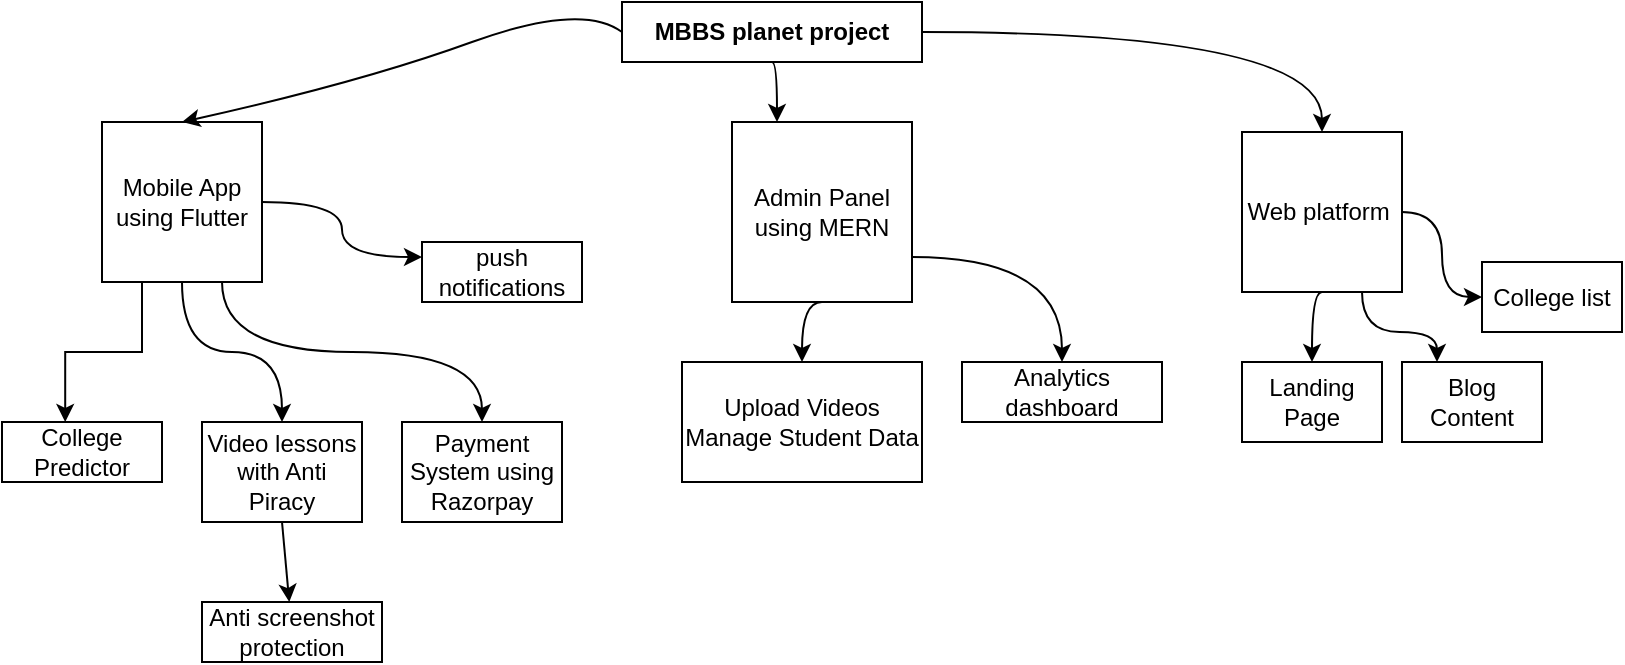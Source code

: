<mxfile version="26.2.3">
  <diagram name="Page-1" id="xn8T5w8NXt8w5Taosf5X">
    <mxGraphModel dx="1036" dy="570" grid="1" gridSize="10" guides="1" tooltips="1" connect="1" arrows="1" fold="1" page="1" pageScale="1" pageWidth="850" pageHeight="1100" math="0" shadow="0">
      <root>
        <mxCell id="0" />
        <mxCell id="1" parent="0" />
        <mxCell id="CNKJv2PwBz8OMkcllOrj-27" style="edgeStyle=orthogonalEdgeStyle;curved=1;rounded=0;orthogonalLoop=1;jettySize=auto;html=1;exitX=0.5;exitY=1;exitDx=0;exitDy=0;entryX=0.25;entryY=0;entryDx=0;entryDy=0;" edge="1" parent="1" source="CNKJv2PwBz8OMkcllOrj-1" target="CNKJv2PwBz8OMkcllOrj-24">
          <mxGeometry relative="1" as="geometry" />
        </mxCell>
        <mxCell id="CNKJv2PwBz8OMkcllOrj-31" style="edgeStyle=orthogonalEdgeStyle;curved=1;rounded=0;orthogonalLoop=1;jettySize=auto;html=1;exitX=1;exitY=0.5;exitDx=0;exitDy=0;entryX=0.5;entryY=0;entryDx=0;entryDy=0;" edge="1" parent="1" source="CNKJv2PwBz8OMkcllOrj-1" target="CNKJv2PwBz8OMkcllOrj-30">
          <mxGeometry relative="1" as="geometry" />
        </mxCell>
        <mxCell id="CNKJv2PwBz8OMkcllOrj-1" value="&lt;b&gt;MBBS planet project&lt;/b&gt;" style="rounded=0;whiteSpace=wrap;html=1;" vertex="1" parent="1">
          <mxGeometry x="330" y="20" width="150" height="30" as="geometry" />
        </mxCell>
        <mxCell id="CNKJv2PwBz8OMkcllOrj-18" style="edgeStyle=orthogonalEdgeStyle;curved=1;rounded=0;orthogonalLoop=1;jettySize=auto;html=1;entryX=0.5;entryY=0;entryDx=0;entryDy=0;" edge="1" parent="1" source="CNKJv2PwBz8OMkcllOrj-3" target="CNKJv2PwBz8OMkcllOrj-6">
          <mxGeometry relative="1" as="geometry" />
        </mxCell>
        <mxCell id="CNKJv2PwBz8OMkcllOrj-19" style="edgeStyle=orthogonalEdgeStyle;curved=1;rounded=0;orthogonalLoop=1;jettySize=auto;html=1;exitX=0.75;exitY=1;exitDx=0;exitDy=0;entryX=0.5;entryY=0;entryDx=0;entryDy=0;" edge="1" parent="1" source="CNKJv2PwBz8OMkcllOrj-3" target="CNKJv2PwBz8OMkcllOrj-7">
          <mxGeometry relative="1" as="geometry" />
        </mxCell>
        <mxCell id="CNKJv2PwBz8OMkcllOrj-21" style="edgeStyle=orthogonalEdgeStyle;curved=1;rounded=0;orthogonalLoop=1;jettySize=auto;html=1;exitX=1;exitY=0.5;exitDx=0;exitDy=0;entryX=0;entryY=0.25;entryDx=0;entryDy=0;" edge="1" parent="1" source="CNKJv2PwBz8OMkcllOrj-3" target="CNKJv2PwBz8OMkcllOrj-20">
          <mxGeometry relative="1" as="geometry" />
        </mxCell>
        <mxCell id="CNKJv2PwBz8OMkcllOrj-3" value="Mobile App using Flutter" style="whiteSpace=wrap;html=1;aspect=fixed;" vertex="1" parent="1">
          <mxGeometry x="70" y="80" width="80" height="80" as="geometry" />
        </mxCell>
        <mxCell id="CNKJv2PwBz8OMkcllOrj-4" value="" style="curved=1;endArrow=classic;html=1;rounded=0;exitX=0;exitY=0.5;exitDx=0;exitDy=0;entryX=0.5;entryY=0;entryDx=0;entryDy=0;" edge="1" parent="1" source="CNKJv2PwBz8OMkcllOrj-1" target="CNKJv2PwBz8OMkcllOrj-3">
          <mxGeometry width="50" height="50" relative="1" as="geometry">
            <mxPoint x="200" y="110" as="sourcePoint" />
            <mxPoint x="250" y="60" as="targetPoint" />
            <Array as="points">
              <mxPoint x="310" y="20" />
              <mxPoint x="200" y="60" />
            </Array>
          </mxGeometry>
        </mxCell>
        <mxCell id="CNKJv2PwBz8OMkcllOrj-5" value="College Predictor" style="rounded=0;whiteSpace=wrap;html=1;" vertex="1" parent="1">
          <mxGeometry x="20" y="230" width="80" height="30" as="geometry" />
        </mxCell>
        <mxCell id="CNKJv2PwBz8OMkcllOrj-23" style="edgeStyle=none;rounded=0;orthogonalLoop=1;jettySize=auto;html=1;exitX=0.5;exitY=1;exitDx=0;exitDy=0;" edge="1" parent="1" source="CNKJv2PwBz8OMkcllOrj-6" target="CNKJv2PwBz8OMkcllOrj-22">
          <mxGeometry relative="1" as="geometry" />
        </mxCell>
        <mxCell id="CNKJv2PwBz8OMkcllOrj-6" value="Video lessons with Anti Piracy" style="rounded=0;whiteSpace=wrap;html=1;" vertex="1" parent="1">
          <mxGeometry x="120" y="230" width="80" height="50" as="geometry" />
        </mxCell>
        <mxCell id="CNKJv2PwBz8OMkcllOrj-7" value="Payment System using Razorpay" style="rounded=0;whiteSpace=wrap;html=1;" vertex="1" parent="1">
          <mxGeometry x="220" y="230" width="80" height="50" as="geometry" />
        </mxCell>
        <mxCell id="CNKJv2PwBz8OMkcllOrj-17" style="edgeStyle=orthogonalEdgeStyle;rounded=0;orthogonalLoop=1;jettySize=auto;html=1;exitX=0.25;exitY=1;exitDx=0;exitDy=0;entryX=0.395;entryY=0;entryDx=0;entryDy=0;entryPerimeter=0;" edge="1" parent="1" source="CNKJv2PwBz8OMkcllOrj-3" target="CNKJv2PwBz8OMkcllOrj-5">
          <mxGeometry relative="1" as="geometry" />
        </mxCell>
        <mxCell id="CNKJv2PwBz8OMkcllOrj-20" value="push notifications" style="rounded=0;whiteSpace=wrap;html=1;" vertex="1" parent="1">
          <mxGeometry x="230" y="140" width="80" height="30" as="geometry" />
        </mxCell>
        <mxCell id="CNKJv2PwBz8OMkcllOrj-22" value="Anti screenshot protection" style="rounded=0;whiteSpace=wrap;html=1;" vertex="1" parent="1">
          <mxGeometry x="120" y="320" width="90" height="30" as="geometry" />
        </mxCell>
        <mxCell id="CNKJv2PwBz8OMkcllOrj-26" style="edgeStyle=orthogonalEdgeStyle;curved=1;rounded=0;orthogonalLoop=1;jettySize=auto;html=1;exitX=0.5;exitY=1;exitDx=0;exitDy=0;entryX=0.5;entryY=0;entryDx=0;entryDy=0;" edge="1" parent="1" source="CNKJv2PwBz8OMkcllOrj-24" target="CNKJv2PwBz8OMkcllOrj-25">
          <mxGeometry relative="1" as="geometry" />
        </mxCell>
        <mxCell id="CNKJv2PwBz8OMkcllOrj-29" style="edgeStyle=orthogonalEdgeStyle;curved=1;rounded=0;orthogonalLoop=1;jettySize=auto;html=1;exitX=1;exitY=0.75;exitDx=0;exitDy=0;entryX=0.5;entryY=0;entryDx=0;entryDy=0;" edge="1" parent="1" source="CNKJv2PwBz8OMkcllOrj-24" target="CNKJv2PwBz8OMkcllOrj-28">
          <mxGeometry relative="1" as="geometry" />
        </mxCell>
        <mxCell id="CNKJv2PwBz8OMkcllOrj-24" value="Admin Panel using MERN" style="whiteSpace=wrap;html=1;aspect=fixed;" vertex="1" parent="1">
          <mxGeometry x="385" y="80" width="90" height="90" as="geometry" />
        </mxCell>
        <mxCell id="CNKJv2PwBz8OMkcllOrj-25" value="Upload Videos&lt;div&gt;Manage Student Data&lt;/div&gt;" style="rounded=0;whiteSpace=wrap;html=1;" vertex="1" parent="1">
          <mxGeometry x="360" y="200" width="120" height="60" as="geometry" />
        </mxCell>
        <mxCell id="CNKJv2PwBz8OMkcllOrj-28" value="Analytics dashboard" style="rounded=0;whiteSpace=wrap;html=1;" vertex="1" parent="1">
          <mxGeometry x="500" y="200" width="100" height="30" as="geometry" />
        </mxCell>
        <mxCell id="CNKJv2PwBz8OMkcllOrj-35" style="edgeStyle=orthogonalEdgeStyle;curved=1;rounded=0;orthogonalLoop=1;jettySize=auto;html=1;exitX=0.5;exitY=1;exitDx=0;exitDy=0;entryX=0.5;entryY=0;entryDx=0;entryDy=0;" edge="1" parent="1" source="CNKJv2PwBz8OMkcllOrj-30" target="CNKJv2PwBz8OMkcllOrj-32">
          <mxGeometry relative="1" as="geometry" />
        </mxCell>
        <mxCell id="CNKJv2PwBz8OMkcllOrj-36" style="edgeStyle=orthogonalEdgeStyle;curved=1;rounded=0;orthogonalLoop=1;jettySize=auto;html=1;exitX=1;exitY=0.5;exitDx=0;exitDy=0;entryX=0;entryY=0.5;entryDx=0;entryDy=0;" edge="1" parent="1" source="CNKJv2PwBz8OMkcllOrj-30" target="CNKJv2PwBz8OMkcllOrj-34">
          <mxGeometry relative="1" as="geometry" />
        </mxCell>
        <mxCell id="CNKJv2PwBz8OMkcllOrj-37" style="edgeStyle=orthogonalEdgeStyle;curved=1;rounded=0;orthogonalLoop=1;jettySize=auto;html=1;exitX=0.75;exitY=1;exitDx=0;exitDy=0;entryX=0.25;entryY=0;entryDx=0;entryDy=0;" edge="1" parent="1" source="CNKJv2PwBz8OMkcllOrj-30" target="CNKJv2PwBz8OMkcllOrj-33">
          <mxGeometry relative="1" as="geometry" />
        </mxCell>
        <mxCell id="CNKJv2PwBz8OMkcllOrj-30" value="Web platform&amp;nbsp;" style="whiteSpace=wrap;html=1;aspect=fixed;" vertex="1" parent="1">
          <mxGeometry x="640" y="85" width="80" height="80" as="geometry" />
        </mxCell>
        <mxCell id="CNKJv2PwBz8OMkcllOrj-32" value="Landing Page" style="rounded=0;whiteSpace=wrap;html=1;" vertex="1" parent="1">
          <mxGeometry x="640" y="200" width="70" height="40" as="geometry" />
        </mxCell>
        <mxCell id="CNKJv2PwBz8OMkcllOrj-33" value="Blog Content" style="rounded=0;whiteSpace=wrap;html=1;" vertex="1" parent="1">
          <mxGeometry x="720" y="200" width="70" height="40" as="geometry" />
        </mxCell>
        <mxCell id="CNKJv2PwBz8OMkcllOrj-34" value="College list" style="rounded=0;whiteSpace=wrap;html=1;" vertex="1" parent="1">
          <mxGeometry x="760" y="150" width="70" height="35" as="geometry" />
        </mxCell>
      </root>
    </mxGraphModel>
  </diagram>
</mxfile>
